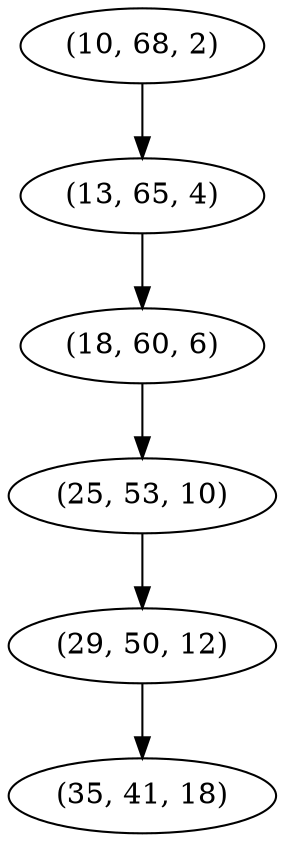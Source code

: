 digraph tree {
    "(10, 68, 2)";
    "(13, 65, 4)";
    "(18, 60, 6)";
    "(25, 53, 10)";
    "(29, 50, 12)";
    "(35, 41, 18)";
    "(10, 68, 2)" -> "(13, 65, 4)";
    "(13, 65, 4)" -> "(18, 60, 6)";
    "(18, 60, 6)" -> "(25, 53, 10)";
    "(25, 53, 10)" -> "(29, 50, 12)";
    "(29, 50, 12)" -> "(35, 41, 18)";
}
